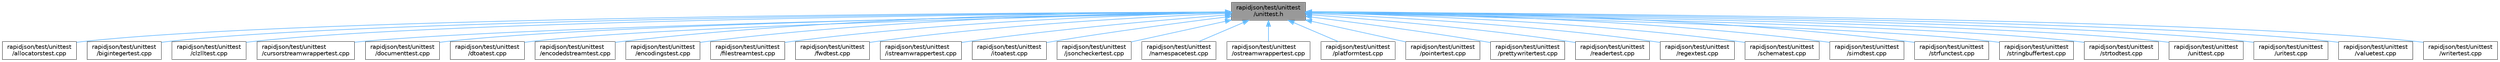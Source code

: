 digraph "rapidjson/test/unittest/unittest.h"
{
 // LATEX_PDF_SIZE
  bgcolor="transparent";
  edge [fontname=Helvetica,fontsize=10,labelfontname=Helvetica,labelfontsize=10];
  node [fontname=Helvetica,fontsize=10,shape=box,height=0.2,width=0.4];
  Node1 [id="Node000001",label="rapidjson/test/unittest\l/unittest.h",height=0.2,width=0.4,color="gray40", fillcolor="grey60", style="filled", fontcolor="black",tooltip=" "];
  Node1 -> Node2 [id="edge1_Node000001_Node000002",dir="back",color="steelblue1",style="solid",tooltip=" "];
  Node2 [id="Node000002",label="rapidjson/test/unittest\l/allocatorstest.cpp",height=0.2,width=0.4,color="grey40", fillcolor="white", style="filled",URL="$allocatorstest_8cpp.html",tooltip=" "];
  Node1 -> Node3 [id="edge2_Node000001_Node000003",dir="back",color="steelblue1",style="solid",tooltip=" "];
  Node3 [id="Node000003",label="rapidjson/test/unittest\l/bigintegertest.cpp",height=0.2,width=0.4,color="grey40", fillcolor="white", style="filled",URL="$bigintegertest_8cpp.html",tooltip=" "];
  Node1 -> Node4 [id="edge3_Node000001_Node000004",dir="back",color="steelblue1",style="solid",tooltip=" "];
  Node4 [id="Node000004",label="rapidjson/test/unittest\l/clzlltest.cpp",height=0.2,width=0.4,color="grey40", fillcolor="white", style="filled",URL="$clzlltest_8cpp.html",tooltip=" "];
  Node1 -> Node5 [id="edge4_Node000001_Node000005",dir="back",color="steelblue1",style="solid",tooltip=" "];
  Node5 [id="Node000005",label="rapidjson/test/unittest\l/cursorstreamwrappertest.cpp",height=0.2,width=0.4,color="grey40", fillcolor="white", style="filled",URL="$cursorstreamwrappertest_8cpp.html",tooltip=" "];
  Node1 -> Node6 [id="edge5_Node000001_Node000006",dir="back",color="steelblue1",style="solid",tooltip=" "];
  Node6 [id="Node000006",label="rapidjson/test/unittest\l/documenttest.cpp",height=0.2,width=0.4,color="grey40", fillcolor="white", style="filled",URL="$documenttest_8cpp.html",tooltip=" "];
  Node1 -> Node7 [id="edge6_Node000001_Node000007",dir="back",color="steelblue1",style="solid",tooltip=" "];
  Node7 [id="Node000007",label="rapidjson/test/unittest\l/dtoatest.cpp",height=0.2,width=0.4,color="grey40", fillcolor="white", style="filled",URL="$dtoatest_8cpp.html",tooltip=" "];
  Node1 -> Node8 [id="edge7_Node000001_Node000008",dir="back",color="steelblue1",style="solid",tooltip=" "];
  Node8 [id="Node000008",label="rapidjson/test/unittest\l/encodedstreamtest.cpp",height=0.2,width=0.4,color="grey40", fillcolor="white", style="filled",URL="$encodedstreamtest_8cpp.html",tooltip=" "];
  Node1 -> Node9 [id="edge8_Node000001_Node000009",dir="back",color="steelblue1",style="solid",tooltip=" "];
  Node9 [id="Node000009",label="rapidjson/test/unittest\l/encodingstest.cpp",height=0.2,width=0.4,color="grey40", fillcolor="white", style="filled",URL="$encodingstest_8cpp.html",tooltip=" "];
  Node1 -> Node10 [id="edge9_Node000001_Node000010",dir="back",color="steelblue1",style="solid",tooltip=" "];
  Node10 [id="Node000010",label="rapidjson/test/unittest\l/filestreamtest.cpp",height=0.2,width=0.4,color="grey40", fillcolor="white", style="filled",URL="$filestreamtest_8cpp.html",tooltip=" "];
  Node1 -> Node11 [id="edge10_Node000001_Node000011",dir="back",color="steelblue1",style="solid",tooltip=" "];
  Node11 [id="Node000011",label="rapidjson/test/unittest\l/fwdtest.cpp",height=0.2,width=0.4,color="grey40", fillcolor="white", style="filled",URL="$fwdtest_8cpp.html",tooltip=" "];
  Node1 -> Node12 [id="edge11_Node000001_Node000012",dir="back",color="steelblue1",style="solid",tooltip=" "];
  Node12 [id="Node000012",label="rapidjson/test/unittest\l/istreamwrappertest.cpp",height=0.2,width=0.4,color="grey40", fillcolor="white", style="filled",URL="$istreamwrappertest_8cpp.html",tooltip=" "];
  Node1 -> Node13 [id="edge12_Node000001_Node000013",dir="back",color="steelblue1",style="solid",tooltip=" "];
  Node13 [id="Node000013",label="rapidjson/test/unittest\l/itoatest.cpp",height=0.2,width=0.4,color="grey40", fillcolor="white", style="filled",URL="$itoatest_8cpp.html",tooltip=" "];
  Node1 -> Node14 [id="edge13_Node000001_Node000014",dir="back",color="steelblue1",style="solid",tooltip=" "];
  Node14 [id="Node000014",label="rapidjson/test/unittest\l/jsoncheckertest.cpp",height=0.2,width=0.4,color="grey40", fillcolor="white", style="filled",URL="$jsoncheckertest_8cpp.html",tooltip=" "];
  Node1 -> Node15 [id="edge14_Node000001_Node000015",dir="back",color="steelblue1",style="solid",tooltip=" "];
  Node15 [id="Node000015",label="rapidjson/test/unittest\l/namespacetest.cpp",height=0.2,width=0.4,color="grey40", fillcolor="white", style="filled",URL="$namespacetest_8cpp.html",tooltip=" "];
  Node1 -> Node16 [id="edge15_Node000001_Node000016",dir="back",color="steelblue1",style="solid",tooltip=" "];
  Node16 [id="Node000016",label="rapidjson/test/unittest\l/ostreamwrappertest.cpp",height=0.2,width=0.4,color="grey40", fillcolor="white", style="filled",URL="$ostreamwrappertest_8cpp.html",tooltip=" "];
  Node1 -> Node17 [id="edge16_Node000001_Node000017",dir="back",color="steelblue1",style="solid",tooltip=" "];
  Node17 [id="Node000017",label="rapidjson/test/unittest\l/platformtest.cpp",height=0.2,width=0.4,color="grey40", fillcolor="white", style="filled",URL="$unittest_2platformtest_8cpp.html",tooltip=" "];
  Node1 -> Node18 [id="edge17_Node000001_Node000018",dir="back",color="steelblue1",style="solid",tooltip=" "];
  Node18 [id="Node000018",label="rapidjson/test/unittest\l/pointertest.cpp",height=0.2,width=0.4,color="grey40", fillcolor="white", style="filled",URL="$pointertest_8cpp.html",tooltip=" "];
  Node1 -> Node19 [id="edge18_Node000001_Node000019",dir="back",color="steelblue1",style="solid",tooltip=" "];
  Node19 [id="Node000019",label="rapidjson/test/unittest\l/prettywritertest.cpp",height=0.2,width=0.4,color="grey40", fillcolor="white", style="filled",URL="$prettywritertest_8cpp.html",tooltip=" "];
  Node1 -> Node20 [id="edge19_Node000001_Node000020",dir="back",color="steelblue1",style="solid",tooltip=" "];
  Node20 [id="Node000020",label="rapidjson/test/unittest\l/readertest.cpp",height=0.2,width=0.4,color="grey40", fillcolor="white", style="filled",URL="$readertest_8cpp.html",tooltip=" "];
  Node1 -> Node21 [id="edge20_Node000001_Node000021",dir="back",color="steelblue1",style="solid",tooltip=" "];
  Node21 [id="Node000021",label="rapidjson/test/unittest\l/regextest.cpp",height=0.2,width=0.4,color="grey40", fillcolor="white", style="filled",URL="$regextest_8cpp.html",tooltip=" "];
  Node1 -> Node22 [id="edge21_Node000001_Node000022",dir="back",color="steelblue1",style="solid",tooltip=" "];
  Node22 [id="Node000022",label="rapidjson/test/unittest\l/schematest.cpp",height=0.2,width=0.4,color="grey40", fillcolor="white", style="filled",URL="$unittest_2schematest_8cpp.html",tooltip=" "];
  Node1 -> Node23 [id="edge22_Node000001_Node000023",dir="back",color="steelblue1",style="solid",tooltip=" "];
  Node23 [id="Node000023",label="rapidjson/test/unittest\l/simdtest.cpp",height=0.2,width=0.4,color="grey40", fillcolor="white", style="filled",URL="$simdtest_8cpp.html",tooltip=" "];
  Node1 -> Node24 [id="edge23_Node000001_Node000024",dir="back",color="steelblue1",style="solid",tooltip=" "];
  Node24 [id="Node000024",label="rapidjson/test/unittest\l/strfunctest.cpp",height=0.2,width=0.4,color="grey40", fillcolor="white", style="filled",URL="$strfunctest_8cpp.html",tooltip=" "];
  Node1 -> Node25 [id="edge24_Node000001_Node000025",dir="back",color="steelblue1",style="solid",tooltip=" "];
  Node25 [id="Node000025",label="rapidjson/test/unittest\l/stringbuffertest.cpp",height=0.2,width=0.4,color="grey40", fillcolor="white", style="filled",URL="$stringbuffertest_8cpp.html",tooltip=" "];
  Node1 -> Node26 [id="edge25_Node000001_Node000026",dir="back",color="steelblue1",style="solid",tooltip=" "];
  Node26 [id="Node000026",label="rapidjson/test/unittest\l/strtodtest.cpp",height=0.2,width=0.4,color="grey40", fillcolor="white", style="filled",URL="$strtodtest_8cpp.html",tooltip=" "];
  Node1 -> Node27 [id="edge26_Node000001_Node000027",dir="back",color="steelblue1",style="solid",tooltip=" "];
  Node27 [id="Node000027",label="rapidjson/test/unittest\l/unittest.cpp",height=0.2,width=0.4,color="grey40", fillcolor="white", style="filled",URL="$unittest_8cpp.html",tooltip=" "];
  Node1 -> Node28 [id="edge27_Node000001_Node000028",dir="back",color="steelblue1",style="solid",tooltip=" "];
  Node28 [id="Node000028",label="rapidjson/test/unittest\l/uritest.cpp",height=0.2,width=0.4,color="grey40", fillcolor="white", style="filled",URL="$uritest_8cpp.html",tooltip=" "];
  Node1 -> Node29 [id="edge28_Node000001_Node000029",dir="back",color="steelblue1",style="solid",tooltip=" "];
  Node29 [id="Node000029",label="rapidjson/test/unittest\l/valuetest.cpp",height=0.2,width=0.4,color="grey40", fillcolor="white", style="filled",URL="$valuetest_8cpp.html",tooltip=" "];
  Node1 -> Node30 [id="edge29_Node000001_Node000030",dir="back",color="steelblue1",style="solid",tooltip=" "];
  Node30 [id="Node000030",label="rapidjson/test/unittest\l/writertest.cpp",height=0.2,width=0.4,color="grey40", fillcolor="white", style="filled",URL="$writertest_8cpp.html",tooltip=" "];
}
